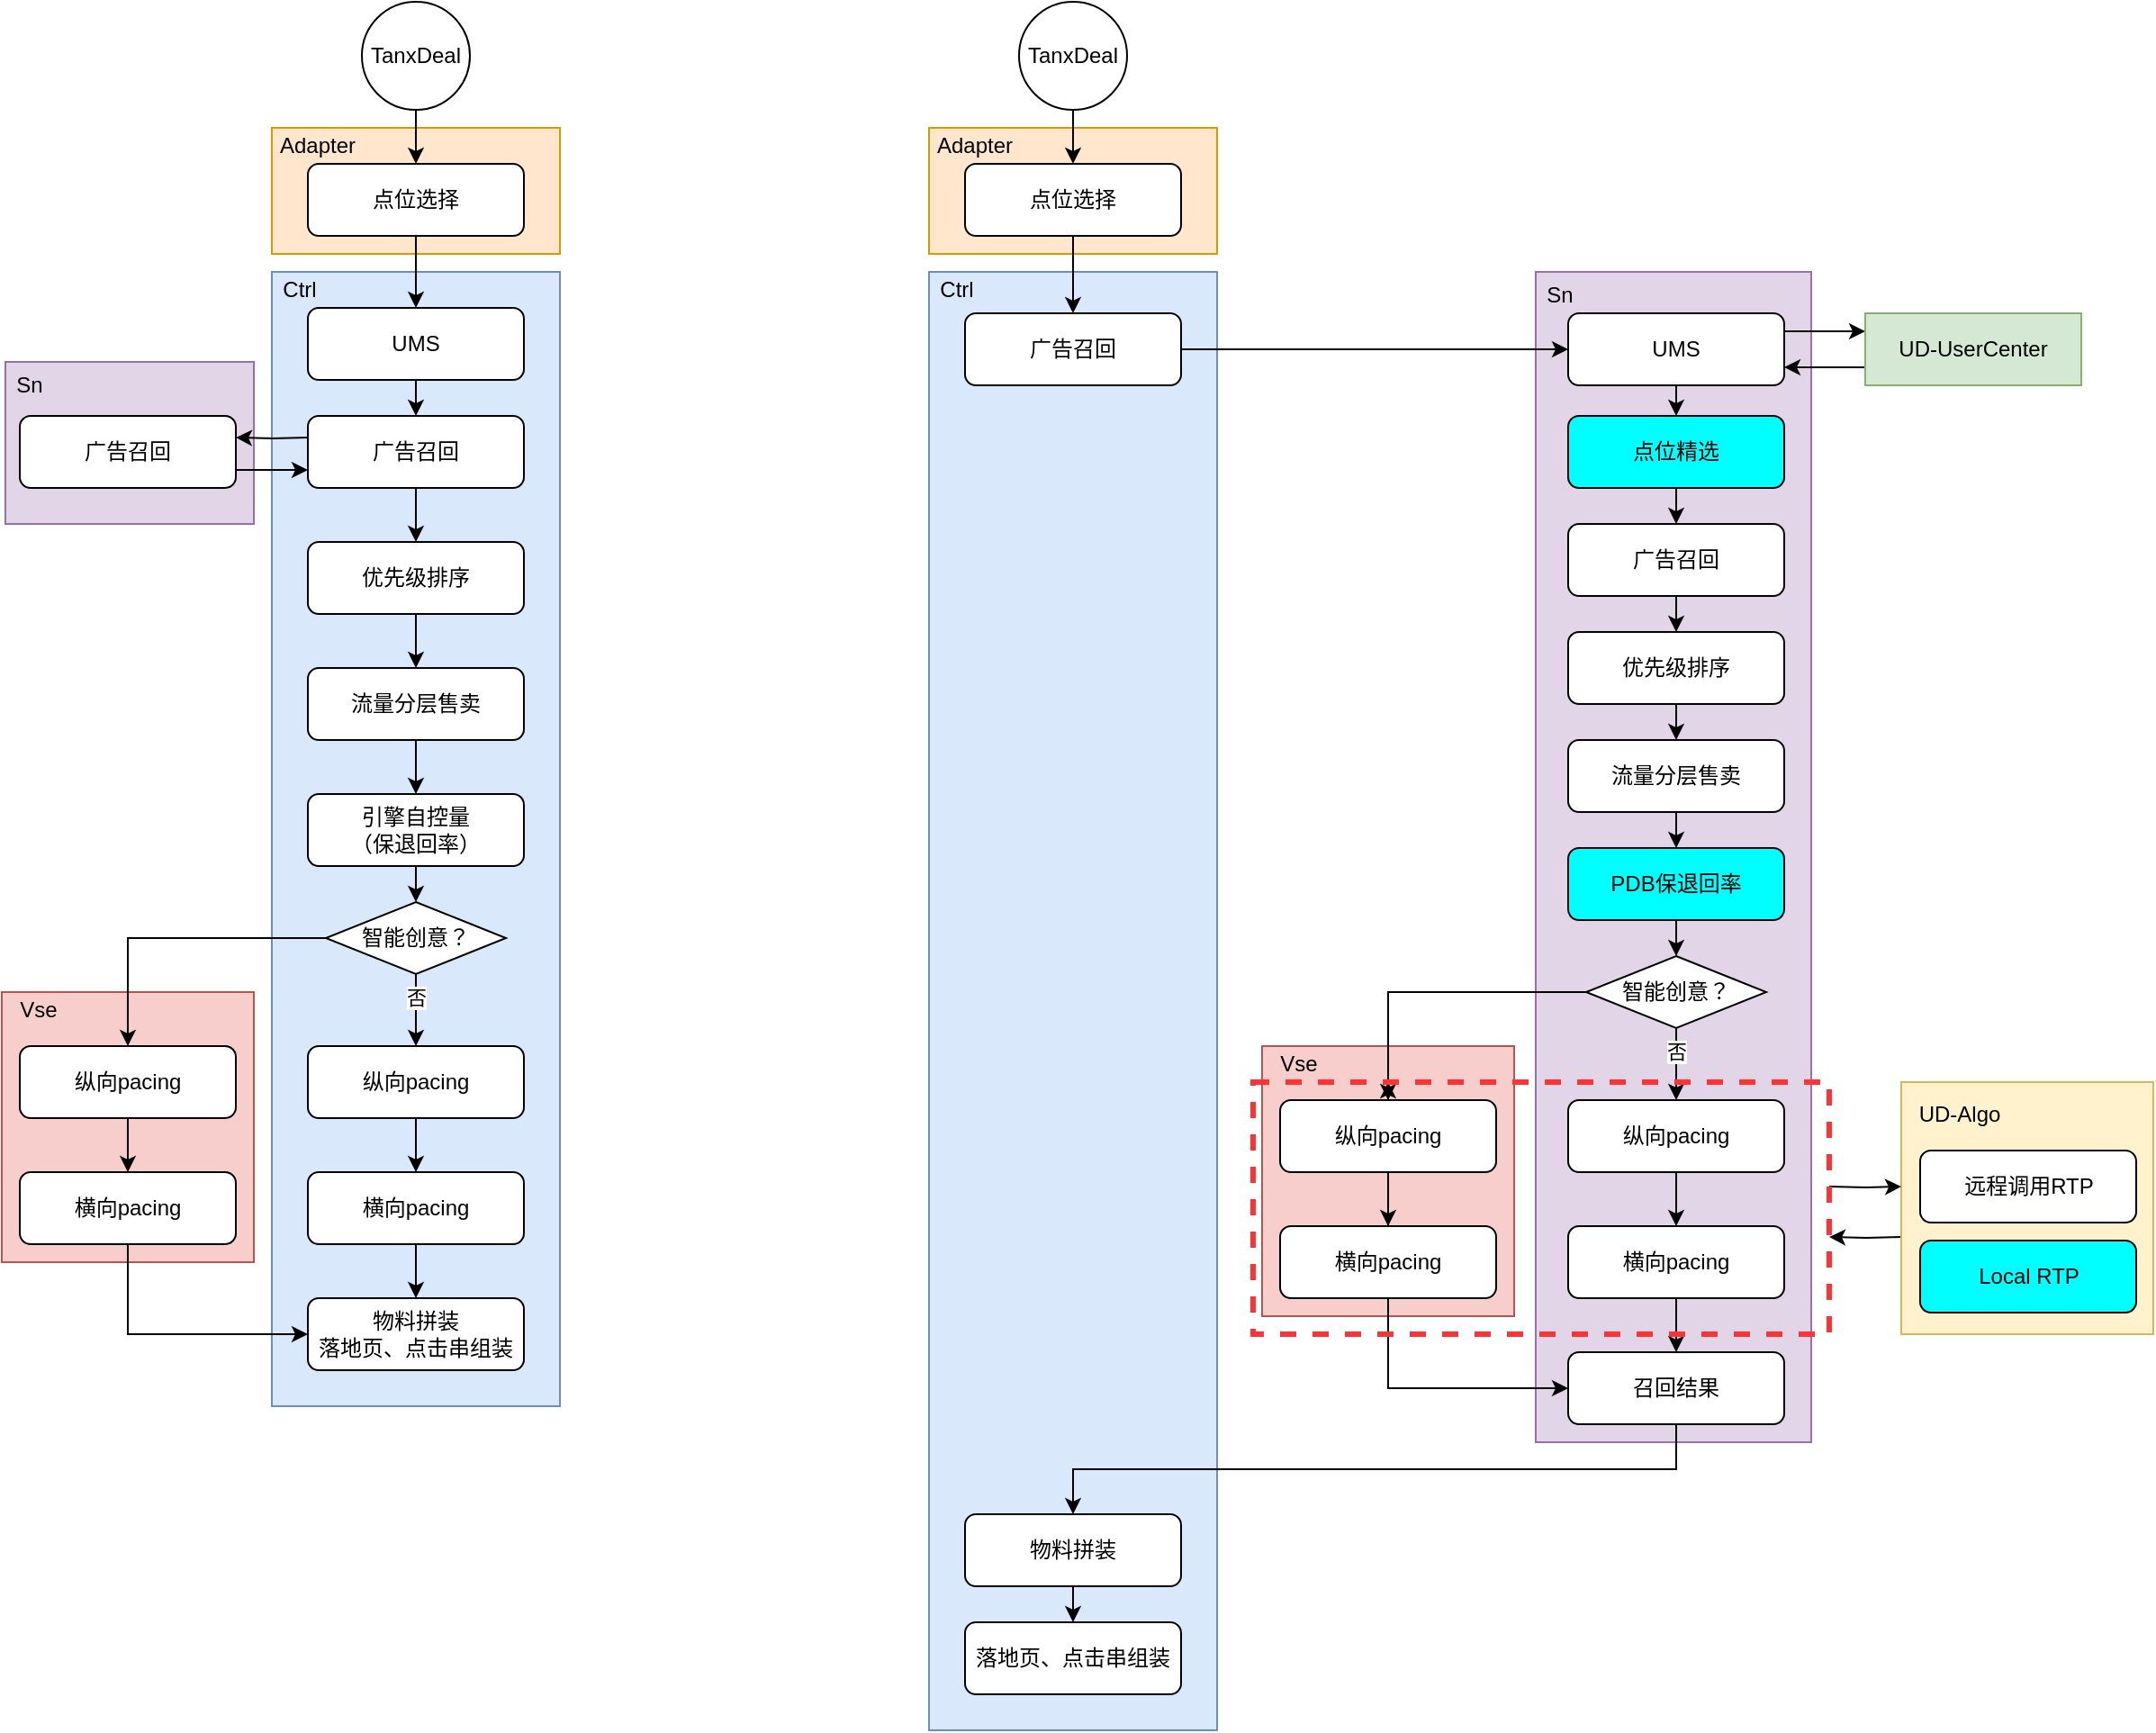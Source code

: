 <mxfile version="14.9.8" type="github">
  <diagram id="C5RBs43oDa-KdzZeNtuy" name="Page-1">
    <mxGraphModel dx="2196" dy="1938" grid="1" gridSize="10" guides="1" tooltips="1" connect="1" arrows="1" fold="1" page="1" pageScale="1" pageWidth="827" pageHeight="1169" math="0" shadow="0">
      <root>
        <mxCell id="WIyWlLk6GJQsqaUBKTNV-0" />
        <mxCell id="WIyWlLk6GJQsqaUBKTNV-1" parent="WIyWlLk6GJQsqaUBKTNV-0" />
        <mxCell id="tNXuFwaImXzpJUykY29l-38" value="" style="rounded=0;whiteSpace=wrap;html=1;fillColor=#e1d5e7;strokeColor=#9673a6;" parent="WIyWlLk6GJQsqaUBKTNV-1" vertex="1">
          <mxGeometry x="-8" y="190" width="138" height="90" as="geometry" />
        </mxCell>
        <mxCell id="tNXuFwaImXzpJUykY29l-27" value="" style="rounded=0;whiteSpace=wrap;html=1;fillColor=#f8cecc;strokeColor=#b85450;" parent="WIyWlLk6GJQsqaUBKTNV-1" vertex="1">
          <mxGeometry x="-10" y="540" width="140" height="150" as="geometry" />
        </mxCell>
        <mxCell id="tNXuFwaImXzpJUykY29l-17" value="" style="rounded=0;whiteSpace=wrap;html=1;fontStyle=1;fillColor=#dae8fc;strokeColor=#6c8ebf;" parent="WIyWlLk6GJQsqaUBKTNV-1" vertex="1">
          <mxGeometry x="140" y="140" width="160" height="630" as="geometry" />
        </mxCell>
        <mxCell id="tNXuFwaImXzpJUykY29l-15" value="" style="rounded=0;whiteSpace=wrap;html=1;fillColor=#ffe6cc;strokeColor=#d79b00;" parent="WIyWlLk6GJQsqaUBKTNV-1" vertex="1">
          <mxGeometry x="140" y="60" width="160" height="70" as="geometry" />
        </mxCell>
        <mxCell id="tNXuFwaImXzpJUykY29l-3" style="edgeStyle=orthogonalEdgeStyle;rounded=0;orthogonalLoop=1;jettySize=auto;html=1;exitX=0.5;exitY=1;exitDx=0;exitDy=0;entryX=0.5;entryY=0;entryDx=0;entryDy=0;" parent="WIyWlLk6GJQsqaUBKTNV-1" source="WIyWlLk6GJQsqaUBKTNV-3" target="tNXuFwaImXzpJUykY29l-0" edge="1">
          <mxGeometry relative="1" as="geometry" />
        </mxCell>
        <mxCell id="WIyWlLk6GJQsqaUBKTNV-3" value="点位选择" style="rounded=1;whiteSpace=wrap;html=1;fontSize=12;glass=0;strokeWidth=1;shadow=0;" parent="WIyWlLk6GJQsqaUBKTNV-1" vertex="1">
          <mxGeometry x="160" y="80" width="120" height="40" as="geometry" />
        </mxCell>
        <mxCell id="tNXuFwaImXzpJUykY29l-6" style="edgeStyle=orthogonalEdgeStyle;rounded=0;orthogonalLoop=1;jettySize=auto;html=1;exitX=0.5;exitY=1;exitDx=0;exitDy=0;entryX=0.5;entryY=0;entryDx=0;entryDy=0;" parent="WIyWlLk6GJQsqaUBKTNV-1" source="WIyWlLk6GJQsqaUBKTNV-11" target="tNXuFwaImXzpJUykY29l-5" edge="1">
          <mxGeometry relative="1" as="geometry" />
        </mxCell>
        <mxCell id="tNXuFwaImXzpJUykY29l-41" style="edgeStyle=orthogonalEdgeStyle;rounded=0;orthogonalLoop=1;jettySize=auto;html=1;exitX=0;exitY=0.5;exitDx=0;exitDy=0;entryX=1;entryY=0.5;entryDx=0;entryDy=0;" parent="WIyWlLk6GJQsqaUBKTNV-1" edge="1">
          <mxGeometry relative="1" as="geometry">
            <mxPoint x="160" y="232" as="sourcePoint" />
            <mxPoint x="120" y="232" as="targetPoint" />
          </mxGeometry>
        </mxCell>
        <mxCell id="WIyWlLk6GJQsqaUBKTNV-11" value="广告召回" style="rounded=1;whiteSpace=wrap;html=1;fontSize=12;glass=0;strokeWidth=1;shadow=0;" parent="WIyWlLk6GJQsqaUBKTNV-1" vertex="1">
          <mxGeometry x="160" y="220" width="120" height="40" as="geometry" />
        </mxCell>
        <mxCell id="tNXuFwaImXzpJUykY29l-4" style="edgeStyle=orthogonalEdgeStyle;rounded=0;orthogonalLoop=1;jettySize=auto;html=1;exitX=0.5;exitY=1;exitDx=0;exitDy=0;entryX=0.5;entryY=0;entryDx=0;entryDy=0;" parent="WIyWlLk6GJQsqaUBKTNV-1" source="tNXuFwaImXzpJUykY29l-0" target="WIyWlLk6GJQsqaUBKTNV-11" edge="1">
          <mxGeometry relative="1" as="geometry" />
        </mxCell>
        <mxCell id="tNXuFwaImXzpJUykY29l-0" value="UMS" style="rounded=1;whiteSpace=wrap;html=1;fontSize=12;glass=0;strokeWidth=1;shadow=0;" parent="WIyWlLk6GJQsqaUBKTNV-1" vertex="1">
          <mxGeometry x="160" y="160" width="120" height="40" as="geometry" />
        </mxCell>
        <mxCell id="tNXuFwaImXzpJUykY29l-2" style="edgeStyle=orthogonalEdgeStyle;rounded=0;orthogonalLoop=1;jettySize=auto;html=1;exitX=0.5;exitY=1;exitDx=0;exitDy=0;entryX=0.5;entryY=0;entryDx=0;entryDy=0;" parent="WIyWlLk6GJQsqaUBKTNV-1" source="tNXuFwaImXzpJUykY29l-1" target="WIyWlLk6GJQsqaUBKTNV-3" edge="1">
          <mxGeometry relative="1" as="geometry" />
        </mxCell>
        <mxCell id="tNXuFwaImXzpJUykY29l-1" value="TanxDeal" style="ellipse;whiteSpace=wrap;html=1;aspect=fixed;" parent="WIyWlLk6GJQsqaUBKTNV-1" vertex="1">
          <mxGeometry x="190" y="-10" width="60" height="60" as="geometry" />
        </mxCell>
        <mxCell id="tNXuFwaImXzpJUykY29l-8" style="edgeStyle=orthogonalEdgeStyle;rounded=0;orthogonalLoop=1;jettySize=auto;html=1;exitX=0.5;exitY=1;exitDx=0;exitDy=0;entryX=0.5;entryY=0;entryDx=0;entryDy=0;" parent="WIyWlLk6GJQsqaUBKTNV-1" source="tNXuFwaImXzpJUykY29l-5" target="tNXuFwaImXzpJUykY29l-7" edge="1">
          <mxGeometry relative="1" as="geometry" />
        </mxCell>
        <mxCell id="tNXuFwaImXzpJUykY29l-5" value="优先级排序" style="rounded=1;whiteSpace=wrap;html=1;fontSize=12;glass=0;strokeWidth=1;shadow=0;" parent="WIyWlLk6GJQsqaUBKTNV-1" vertex="1">
          <mxGeometry x="160" y="290" width="120" height="40" as="geometry" />
        </mxCell>
        <mxCell id="tNXuFwaImXzpJUykY29l-10" style="edgeStyle=orthogonalEdgeStyle;rounded=0;orthogonalLoop=1;jettySize=auto;html=1;exitX=0.5;exitY=1;exitDx=0;exitDy=0;entryX=0.5;entryY=0;entryDx=0;entryDy=0;" parent="WIyWlLk6GJQsqaUBKTNV-1" source="tNXuFwaImXzpJUykY29l-7" target="tNXuFwaImXzpJUykY29l-9" edge="1">
          <mxGeometry relative="1" as="geometry" />
        </mxCell>
        <mxCell id="tNXuFwaImXzpJUykY29l-7" value="流量分层售卖" style="rounded=1;whiteSpace=wrap;html=1;fontSize=12;glass=0;strokeWidth=1;shadow=0;" parent="WIyWlLk6GJQsqaUBKTNV-1" vertex="1">
          <mxGeometry x="160" y="360" width="120" height="40" as="geometry" />
        </mxCell>
        <mxCell id="tNXuFwaImXzpJUykY29l-22" style="edgeStyle=orthogonalEdgeStyle;rounded=0;orthogonalLoop=1;jettySize=auto;html=1;exitX=0.5;exitY=1;exitDx=0;exitDy=0;entryX=0.5;entryY=0;entryDx=0;entryDy=0;" parent="WIyWlLk6GJQsqaUBKTNV-1" source="tNXuFwaImXzpJUykY29l-9" target="tNXuFwaImXzpJUykY29l-20" edge="1">
          <mxGeometry relative="1" as="geometry" />
        </mxCell>
        <mxCell id="tNXuFwaImXzpJUykY29l-9" value="引擎自控量&lt;br&gt;（保退回率）" style="rounded=1;whiteSpace=wrap;html=1;fontSize=12;glass=0;strokeWidth=1;shadow=0;" parent="WIyWlLk6GJQsqaUBKTNV-1" vertex="1">
          <mxGeometry x="160" y="430" width="120" height="40" as="geometry" />
        </mxCell>
        <mxCell id="tNXuFwaImXzpJUykY29l-14" style="edgeStyle=orthogonalEdgeStyle;rounded=0;orthogonalLoop=1;jettySize=auto;html=1;exitX=0.5;exitY=1;exitDx=0;exitDy=0;entryX=0.5;entryY=0;entryDx=0;entryDy=0;" parent="WIyWlLk6GJQsqaUBKTNV-1" source="tNXuFwaImXzpJUykY29l-11" target="tNXuFwaImXzpJUykY29l-13" edge="1">
          <mxGeometry relative="1" as="geometry" />
        </mxCell>
        <mxCell id="tNXuFwaImXzpJUykY29l-11" value="纵向pacing" style="rounded=1;whiteSpace=wrap;html=1;fontSize=12;glass=0;strokeWidth=1;shadow=0;" parent="WIyWlLk6GJQsqaUBKTNV-1" vertex="1">
          <mxGeometry x="160" y="570" width="120" height="40" as="geometry" />
        </mxCell>
        <mxCell id="tNXuFwaImXzpJUykY29l-36" style="edgeStyle=orthogonalEdgeStyle;rounded=0;orthogonalLoop=1;jettySize=auto;html=1;exitX=0.5;exitY=1;exitDx=0;exitDy=0;entryX=0.5;entryY=0;entryDx=0;entryDy=0;" parent="WIyWlLk6GJQsqaUBKTNV-1" source="tNXuFwaImXzpJUykY29l-13" target="tNXuFwaImXzpJUykY29l-34" edge="1">
          <mxGeometry relative="1" as="geometry" />
        </mxCell>
        <mxCell id="tNXuFwaImXzpJUykY29l-13" value="横向pacing" style="rounded=1;whiteSpace=wrap;html=1;fontSize=12;glass=0;strokeWidth=1;shadow=0;" parent="WIyWlLk6GJQsqaUBKTNV-1" vertex="1">
          <mxGeometry x="160" y="640" width="120" height="40" as="geometry" />
        </mxCell>
        <mxCell id="tNXuFwaImXzpJUykY29l-23" style="edgeStyle=orthogonalEdgeStyle;rounded=0;orthogonalLoop=1;jettySize=auto;html=1;exitX=0.5;exitY=1;exitDx=0;exitDy=0;entryX=0.5;entryY=0;entryDx=0;entryDy=0;" parent="WIyWlLk6GJQsqaUBKTNV-1" source="tNXuFwaImXzpJUykY29l-20" target="tNXuFwaImXzpJUykY29l-11" edge="1">
          <mxGeometry relative="1" as="geometry" />
        </mxCell>
        <mxCell id="tNXuFwaImXzpJUykY29l-24" value="否" style="edgeLabel;html=1;align=center;verticalAlign=middle;resizable=0;points=[];" parent="tNXuFwaImXzpJUykY29l-23" vertex="1" connectable="0">
          <mxGeometry x="-0.35" y="-4" relative="1" as="geometry">
            <mxPoint x="4" as="offset" />
          </mxGeometry>
        </mxCell>
        <mxCell id="tNXuFwaImXzpJUykY29l-28" style="edgeStyle=orthogonalEdgeStyle;rounded=0;orthogonalLoop=1;jettySize=auto;html=1;exitX=0;exitY=0.5;exitDx=0;exitDy=0;entryX=0.5;entryY=0;entryDx=0;entryDy=0;" parent="WIyWlLk6GJQsqaUBKTNV-1" source="tNXuFwaImXzpJUykY29l-20" target="tNXuFwaImXzpJUykY29l-26" edge="1">
          <mxGeometry relative="1" as="geometry" />
        </mxCell>
        <mxCell id="tNXuFwaImXzpJUykY29l-20" value="智能创意？" style="rhombus;whiteSpace=wrap;html=1;" parent="WIyWlLk6GJQsqaUBKTNV-1" vertex="1">
          <mxGeometry x="170" y="490" width="100" height="40" as="geometry" />
        </mxCell>
        <mxCell id="tNXuFwaImXzpJUykY29l-37" style="edgeStyle=orthogonalEdgeStyle;rounded=0;orthogonalLoop=1;jettySize=auto;html=1;exitX=0.5;exitY=1;exitDx=0;exitDy=0;entryX=0;entryY=0.5;entryDx=0;entryDy=0;" parent="WIyWlLk6GJQsqaUBKTNV-1" source="tNXuFwaImXzpJUykY29l-25" target="tNXuFwaImXzpJUykY29l-34" edge="1">
          <mxGeometry relative="1" as="geometry" />
        </mxCell>
        <mxCell id="tNXuFwaImXzpJUykY29l-25" value="横向pacing" style="rounded=1;whiteSpace=wrap;html=1;fontSize=12;glass=0;strokeWidth=1;shadow=0;" parent="WIyWlLk6GJQsqaUBKTNV-1" vertex="1">
          <mxGeometry y="640" width="120" height="40" as="geometry" />
        </mxCell>
        <mxCell id="tNXuFwaImXzpJUykY29l-29" style="edgeStyle=orthogonalEdgeStyle;rounded=0;orthogonalLoop=1;jettySize=auto;html=1;exitX=0.5;exitY=1;exitDx=0;exitDy=0;entryX=0.5;entryY=0;entryDx=0;entryDy=0;" parent="WIyWlLk6GJQsqaUBKTNV-1" source="tNXuFwaImXzpJUykY29l-26" target="tNXuFwaImXzpJUykY29l-25" edge="1">
          <mxGeometry relative="1" as="geometry" />
        </mxCell>
        <mxCell id="tNXuFwaImXzpJUykY29l-26" value="纵向pacing" style="rounded=1;whiteSpace=wrap;html=1;fontSize=12;glass=0;strokeWidth=1;shadow=0;" parent="WIyWlLk6GJQsqaUBKTNV-1" vertex="1">
          <mxGeometry y="570" width="120" height="40" as="geometry" />
        </mxCell>
        <mxCell id="tNXuFwaImXzpJUykY29l-30" value="Ctrl" style="text;html=1;resizable=0;autosize=1;align=center;verticalAlign=middle;points=[];fillColor=none;strokeColor=none;rounded=0;" parent="WIyWlLk6GJQsqaUBKTNV-1" vertex="1">
          <mxGeometry x="140" y="140" width="30" height="20" as="geometry" />
        </mxCell>
        <mxCell id="tNXuFwaImXzpJUykY29l-31" value="Vse" style="text;html=1;resizable=0;autosize=1;align=center;verticalAlign=middle;points=[];fillColor=none;strokeColor=none;rounded=0;" parent="WIyWlLk6GJQsqaUBKTNV-1" vertex="1">
          <mxGeometry x="-10" y="540" width="40" height="20" as="geometry" />
        </mxCell>
        <mxCell id="tNXuFwaImXzpJUykY29l-32" value="Adapter" style="text;html=1;resizable=0;autosize=1;align=center;verticalAlign=middle;points=[];fillColor=none;strokeColor=none;rounded=0;" parent="WIyWlLk6GJQsqaUBKTNV-1" vertex="1">
          <mxGeometry x="135" y="60" width="60" height="20" as="geometry" />
        </mxCell>
        <mxCell id="tNXuFwaImXzpJUykY29l-34" value="物料拼装&lt;br&gt;落地页、点击串组装" style="rounded=1;whiteSpace=wrap;html=1;fontSize=12;glass=0;strokeWidth=1;shadow=0;" parent="WIyWlLk6GJQsqaUBKTNV-1" vertex="1">
          <mxGeometry x="160" y="710" width="120" height="40" as="geometry" />
        </mxCell>
        <mxCell id="tNXuFwaImXzpJUykY29l-39" value="Sn" style="text;html=1;resizable=0;autosize=1;align=center;verticalAlign=middle;points=[];fillColor=none;strokeColor=none;rounded=0;" parent="WIyWlLk6GJQsqaUBKTNV-1" vertex="1">
          <mxGeometry x="-10" y="193" width="30" height="20" as="geometry" />
        </mxCell>
        <mxCell id="tNXuFwaImXzpJUykY29l-42" style="edgeStyle=orthogonalEdgeStyle;rounded=0;orthogonalLoop=1;jettySize=auto;html=1;exitX=1;exitY=0.75;exitDx=0;exitDy=0;entryX=0;entryY=0.75;entryDx=0;entryDy=0;" parent="WIyWlLk6GJQsqaUBKTNV-1" source="tNXuFwaImXzpJUykY29l-40" target="WIyWlLk6GJQsqaUBKTNV-11" edge="1">
          <mxGeometry relative="1" as="geometry" />
        </mxCell>
        <mxCell id="tNXuFwaImXzpJUykY29l-40" value="广告召回" style="rounded=1;whiteSpace=wrap;html=1;fontSize=12;glass=0;strokeWidth=1;shadow=0;" parent="WIyWlLk6GJQsqaUBKTNV-1" vertex="1">
          <mxGeometry y="220" width="120" height="40" as="geometry" />
        </mxCell>
        <mxCell id="tNXuFwaImXzpJUykY29l-43" value="" style="rounded=0;whiteSpace=wrap;html=1;fillColor=#e1d5e7;strokeColor=#9673a6;" parent="WIyWlLk6GJQsqaUBKTNV-1" vertex="1">
          <mxGeometry x="842" y="140" width="153" height="650" as="geometry" />
        </mxCell>
        <mxCell id="tNXuFwaImXzpJUykY29l-45" value="" style="rounded=0;whiteSpace=wrap;html=1;fontStyle=1;fillColor=#dae8fc;strokeColor=#6c8ebf;" parent="WIyWlLk6GJQsqaUBKTNV-1" vertex="1">
          <mxGeometry x="505" y="140" width="160" height="810" as="geometry" />
        </mxCell>
        <mxCell id="tNXuFwaImXzpJUykY29l-46" value="" style="rounded=0;whiteSpace=wrap;html=1;fillColor=#ffe6cc;strokeColor=#d79b00;" parent="WIyWlLk6GJQsqaUBKTNV-1" vertex="1">
          <mxGeometry x="505" y="60" width="160" height="70" as="geometry" />
        </mxCell>
        <mxCell id="tNXuFwaImXzpJUykY29l-99" style="edgeStyle=orthogonalEdgeStyle;rounded=0;orthogonalLoop=1;jettySize=auto;html=1;exitX=0.5;exitY=1;exitDx=0;exitDy=0;" parent="WIyWlLk6GJQsqaUBKTNV-1" source="tNXuFwaImXzpJUykY29l-48" target="tNXuFwaImXzpJUykY29l-51" edge="1">
          <mxGeometry relative="1" as="geometry" />
        </mxCell>
        <mxCell id="tNXuFwaImXzpJUykY29l-48" value="点位选择" style="rounded=1;whiteSpace=wrap;html=1;fontSize=12;glass=0;strokeWidth=1;shadow=0;" parent="WIyWlLk6GJQsqaUBKTNV-1" vertex="1">
          <mxGeometry x="525" y="80" width="120" height="40" as="geometry" />
        </mxCell>
        <mxCell id="tNXuFwaImXzpJUykY29l-128" style="edgeStyle=orthogonalEdgeStyle;rounded=0;orthogonalLoop=1;jettySize=auto;html=1;exitX=1;exitY=0.5;exitDx=0;exitDy=0;entryX=0;entryY=0.5;entryDx=0;entryDy=0;" parent="WIyWlLk6GJQsqaUBKTNV-1" source="tNXuFwaImXzpJUykY29l-51" target="tNXuFwaImXzpJUykY29l-53" edge="1">
          <mxGeometry relative="1" as="geometry" />
        </mxCell>
        <mxCell id="tNXuFwaImXzpJUykY29l-51" value="广告召回" style="rounded=1;whiteSpace=wrap;html=1;fontSize=12;glass=0;strokeWidth=1;shadow=0;" parent="WIyWlLk6GJQsqaUBKTNV-1" vertex="1">
          <mxGeometry x="525" y="163" width="120" height="40" as="geometry" />
        </mxCell>
        <mxCell id="tNXuFwaImXzpJUykY29l-119" style="edgeStyle=orthogonalEdgeStyle;rounded=0;orthogonalLoop=1;jettySize=auto;html=1;exitX=0.5;exitY=1;exitDx=0;exitDy=0;entryX=0.5;entryY=0;entryDx=0;entryDy=0;" parent="WIyWlLk6GJQsqaUBKTNV-1" source="tNXuFwaImXzpJUykY29l-53" target="tNXuFwaImXzpJUykY29l-118" edge="1">
          <mxGeometry relative="1" as="geometry" />
        </mxCell>
        <mxCell id="tNXuFwaImXzpJUykY29l-131" style="edgeStyle=orthogonalEdgeStyle;rounded=0;orthogonalLoop=1;jettySize=auto;html=1;exitX=1;exitY=0.25;exitDx=0;exitDy=0;entryX=0;entryY=0.25;entryDx=0;entryDy=0;" parent="WIyWlLk6GJQsqaUBKTNV-1" source="tNXuFwaImXzpJUykY29l-53" target="tNXuFwaImXzpJUykY29l-130" edge="1">
          <mxGeometry relative="1" as="geometry" />
        </mxCell>
        <mxCell id="tNXuFwaImXzpJUykY29l-53" value="UMS" style="rounded=1;whiteSpace=wrap;html=1;fontSize=12;glass=0;strokeWidth=1;shadow=0;" parent="WIyWlLk6GJQsqaUBKTNV-1" vertex="1">
          <mxGeometry x="860" y="163" width="120" height="40" as="geometry" />
        </mxCell>
        <mxCell id="tNXuFwaImXzpJUykY29l-54" style="edgeStyle=orthogonalEdgeStyle;rounded=0;orthogonalLoop=1;jettySize=auto;html=1;exitX=0.5;exitY=1;exitDx=0;exitDy=0;entryX=0.5;entryY=0;entryDx=0;entryDy=0;" parent="WIyWlLk6GJQsqaUBKTNV-1" source="tNXuFwaImXzpJUykY29l-55" target="tNXuFwaImXzpJUykY29l-48" edge="1">
          <mxGeometry relative="1" as="geometry" />
        </mxCell>
        <mxCell id="tNXuFwaImXzpJUykY29l-55" value="TanxDeal" style="ellipse;whiteSpace=wrap;html=1;aspect=fixed;" parent="WIyWlLk6GJQsqaUBKTNV-1" vertex="1">
          <mxGeometry x="555" y="-10" width="60" height="60" as="geometry" />
        </mxCell>
        <mxCell id="tNXuFwaImXzpJUykY29l-74" value="Ctrl" style="text;html=1;resizable=0;autosize=1;align=center;verticalAlign=middle;points=[];fillColor=none;strokeColor=none;rounded=0;" parent="WIyWlLk6GJQsqaUBKTNV-1" vertex="1">
          <mxGeometry x="505" y="140" width="30" height="20" as="geometry" />
        </mxCell>
        <mxCell id="tNXuFwaImXzpJUykY29l-76" value="Adapter" style="text;html=1;resizable=0;autosize=1;align=center;verticalAlign=middle;points=[];fillColor=none;strokeColor=none;rounded=0;" parent="WIyWlLk6GJQsqaUBKTNV-1" vertex="1">
          <mxGeometry x="500" y="60" width="60" height="20" as="geometry" />
        </mxCell>
        <mxCell id="tNXuFwaImXzpJUykY29l-127" style="edgeStyle=orthogonalEdgeStyle;rounded=0;orthogonalLoop=1;jettySize=auto;html=1;exitX=0.5;exitY=1;exitDx=0;exitDy=0;entryX=0.5;entryY=0;entryDx=0;entryDy=0;" parent="WIyWlLk6GJQsqaUBKTNV-1" source="tNXuFwaImXzpJUykY29l-77" target="tNXuFwaImXzpJUykY29l-126" edge="1">
          <mxGeometry relative="1" as="geometry" />
        </mxCell>
        <mxCell id="tNXuFwaImXzpJUykY29l-77" value="物料拼装" style="rounded=1;whiteSpace=wrap;html=1;fontSize=12;glass=0;strokeWidth=1;shadow=0;" parent="WIyWlLk6GJQsqaUBKTNV-1" vertex="1">
          <mxGeometry x="525" y="830" width="120" height="40" as="geometry" />
        </mxCell>
        <mxCell id="tNXuFwaImXzpJUykY29l-78" value="Sn" style="text;html=1;resizable=0;autosize=1;align=center;verticalAlign=middle;points=[];fillColor=none;strokeColor=none;rounded=0;" parent="WIyWlLk6GJQsqaUBKTNV-1" vertex="1">
          <mxGeometry x="840" y="143" width="30" height="20" as="geometry" />
        </mxCell>
        <mxCell id="tNXuFwaImXzpJUykY29l-121" style="edgeStyle=orthogonalEdgeStyle;rounded=0;orthogonalLoop=1;jettySize=auto;html=1;exitX=0.5;exitY=1;exitDx=0;exitDy=0;entryX=0.5;entryY=0;entryDx=0;entryDy=0;" parent="WIyWlLk6GJQsqaUBKTNV-1" source="tNXuFwaImXzpJUykY29l-80" target="tNXuFwaImXzpJUykY29l-83" edge="1">
          <mxGeometry relative="1" as="geometry" />
        </mxCell>
        <mxCell id="tNXuFwaImXzpJUykY29l-80" value="广告召回" style="rounded=1;whiteSpace=wrap;html=1;fontSize=12;glass=0;strokeWidth=1;shadow=0;" parent="WIyWlLk6GJQsqaUBKTNV-1" vertex="1">
          <mxGeometry x="860" y="280" width="120" height="40" as="geometry" />
        </mxCell>
        <mxCell id="tNXuFwaImXzpJUykY29l-81" value="" style="rounded=0;whiteSpace=wrap;html=1;fillColor=#f8cecc;strokeColor=#b85450;" parent="WIyWlLk6GJQsqaUBKTNV-1" vertex="1">
          <mxGeometry x="690" y="570" width="140" height="150" as="geometry" />
        </mxCell>
        <mxCell id="tNXuFwaImXzpJUykY29l-82" style="edgeStyle=orthogonalEdgeStyle;rounded=0;orthogonalLoop=1;jettySize=auto;html=1;exitX=0.5;exitY=1;exitDx=0;exitDy=0;entryX=0.5;entryY=0;entryDx=0;entryDy=0;" parent="WIyWlLk6GJQsqaUBKTNV-1" source="tNXuFwaImXzpJUykY29l-83" target="tNXuFwaImXzpJUykY29l-85" edge="1">
          <mxGeometry relative="1" as="geometry" />
        </mxCell>
        <mxCell id="tNXuFwaImXzpJUykY29l-83" value="优先级排序" style="rounded=1;whiteSpace=wrap;html=1;fontSize=12;glass=0;strokeWidth=1;shadow=0;" parent="WIyWlLk6GJQsqaUBKTNV-1" vertex="1">
          <mxGeometry x="860" y="340" width="120" height="40" as="geometry" />
        </mxCell>
        <mxCell id="tNXuFwaImXzpJUykY29l-84" style="edgeStyle=orthogonalEdgeStyle;rounded=0;orthogonalLoop=1;jettySize=auto;html=1;exitX=0.5;exitY=1;exitDx=0;exitDy=0;entryX=0.5;entryY=0;entryDx=0;entryDy=0;" parent="WIyWlLk6GJQsqaUBKTNV-1" source="tNXuFwaImXzpJUykY29l-85" target="tNXuFwaImXzpJUykY29l-87" edge="1">
          <mxGeometry relative="1" as="geometry" />
        </mxCell>
        <mxCell id="tNXuFwaImXzpJUykY29l-85" value="流量分层售卖" style="rounded=1;whiteSpace=wrap;html=1;fontSize=12;glass=0;strokeWidth=1;shadow=0;" parent="WIyWlLk6GJQsqaUBKTNV-1" vertex="1">
          <mxGeometry x="860" y="400" width="120" height="40" as="geometry" />
        </mxCell>
        <mxCell id="tNXuFwaImXzpJUykY29l-86" style="edgeStyle=orthogonalEdgeStyle;rounded=0;orthogonalLoop=1;jettySize=auto;html=1;exitX=0.5;exitY=1;exitDx=0;exitDy=0;entryX=0.5;entryY=0;entryDx=0;entryDy=0;" parent="WIyWlLk6GJQsqaUBKTNV-1" source="tNXuFwaImXzpJUykY29l-87" target="tNXuFwaImXzpJUykY29l-94" edge="1">
          <mxGeometry relative="1" as="geometry" />
        </mxCell>
        <mxCell id="tNXuFwaImXzpJUykY29l-87" value="PDB保退回率" style="rounded=1;whiteSpace=wrap;html=1;fontSize=12;glass=0;strokeWidth=1;shadow=0;fillColor=#00FFFF;" parent="WIyWlLk6GJQsqaUBKTNV-1" vertex="1">
          <mxGeometry x="860" y="460" width="120" height="40" as="geometry" />
        </mxCell>
        <mxCell id="tNXuFwaImXzpJUykY29l-88" style="edgeStyle=orthogonalEdgeStyle;rounded=0;orthogonalLoop=1;jettySize=auto;html=1;exitX=0.5;exitY=1;exitDx=0;exitDy=0;entryX=0.5;entryY=0;entryDx=0;entryDy=0;" parent="WIyWlLk6GJQsqaUBKTNV-1" source="tNXuFwaImXzpJUykY29l-89" target="tNXuFwaImXzpJUykY29l-90" edge="1">
          <mxGeometry relative="1" as="geometry" />
        </mxCell>
        <mxCell id="tNXuFwaImXzpJUykY29l-89" value="纵向pacing" style="rounded=1;whiteSpace=wrap;html=1;fontSize=12;glass=0;strokeWidth=1;shadow=0;" parent="WIyWlLk6GJQsqaUBKTNV-1" vertex="1">
          <mxGeometry x="860" y="600" width="120" height="40" as="geometry" />
        </mxCell>
        <mxCell id="tNXuFwaImXzpJUykY29l-124" style="edgeStyle=orthogonalEdgeStyle;rounded=0;orthogonalLoop=1;jettySize=auto;html=1;exitX=0.5;exitY=1;exitDx=0;exitDy=0;entryX=0.5;entryY=0;entryDx=0;entryDy=0;" parent="WIyWlLk6GJQsqaUBKTNV-1" source="tNXuFwaImXzpJUykY29l-90" target="tNXuFwaImXzpJUykY29l-122" edge="1">
          <mxGeometry relative="1" as="geometry" />
        </mxCell>
        <mxCell id="tNXuFwaImXzpJUykY29l-90" value="横向pacing" style="rounded=1;whiteSpace=wrap;html=1;fontSize=12;glass=0;strokeWidth=1;shadow=0;" parent="WIyWlLk6GJQsqaUBKTNV-1" vertex="1">
          <mxGeometry x="860" y="670" width="120" height="40" as="geometry" />
        </mxCell>
        <mxCell id="tNXuFwaImXzpJUykY29l-91" style="edgeStyle=orthogonalEdgeStyle;rounded=0;orthogonalLoop=1;jettySize=auto;html=1;exitX=0.5;exitY=1;exitDx=0;exitDy=0;entryX=0.5;entryY=0;entryDx=0;entryDy=0;" parent="WIyWlLk6GJQsqaUBKTNV-1" source="tNXuFwaImXzpJUykY29l-94" target="tNXuFwaImXzpJUykY29l-89" edge="1">
          <mxGeometry relative="1" as="geometry" />
        </mxCell>
        <mxCell id="tNXuFwaImXzpJUykY29l-92" value="否" style="edgeLabel;html=1;align=center;verticalAlign=middle;resizable=0;points=[];" parent="tNXuFwaImXzpJUykY29l-91" vertex="1" connectable="0">
          <mxGeometry x="-0.35" y="-4" relative="1" as="geometry">
            <mxPoint x="4" as="offset" />
          </mxGeometry>
        </mxCell>
        <mxCell id="tNXuFwaImXzpJUykY29l-93" style="edgeStyle=orthogonalEdgeStyle;rounded=0;orthogonalLoop=1;jettySize=auto;html=1;exitX=0;exitY=0.5;exitDx=0;exitDy=0;entryX=0.5;entryY=0;entryDx=0;entryDy=0;" parent="WIyWlLk6GJQsqaUBKTNV-1" source="tNXuFwaImXzpJUykY29l-94" target="tNXuFwaImXzpJUykY29l-97" edge="1">
          <mxGeometry relative="1" as="geometry" />
        </mxCell>
        <mxCell id="tNXuFwaImXzpJUykY29l-94" value="智能创意？" style="rhombus;whiteSpace=wrap;html=1;" parent="WIyWlLk6GJQsqaUBKTNV-1" vertex="1">
          <mxGeometry x="870" y="520" width="100" height="40" as="geometry" />
        </mxCell>
        <mxCell id="tNXuFwaImXzpJUykY29l-123" style="edgeStyle=orthogonalEdgeStyle;rounded=0;orthogonalLoop=1;jettySize=auto;html=1;exitX=0.5;exitY=1;exitDx=0;exitDy=0;entryX=0;entryY=0.5;entryDx=0;entryDy=0;" parent="WIyWlLk6GJQsqaUBKTNV-1" source="tNXuFwaImXzpJUykY29l-95" target="tNXuFwaImXzpJUykY29l-122" edge="1">
          <mxGeometry relative="1" as="geometry" />
        </mxCell>
        <mxCell id="tNXuFwaImXzpJUykY29l-137" value="" style="edgeStyle=orthogonalEdgeStyle;rounded=0;orthogonalLoop=1;jettySize=auto;html=1;" parent="WIyWlLk6GJQsqaUBKTNV-1" source="tNXuFwaImXzpJUykY29l-95" edge="1">
          <mxGeometry relative="1" as="geometry">
            <mxPoint x="760" y="590" as="targetPoint" />
          </mxGeometry>
        </mxCell>
        <mxCell id="tNXuFwaImXzpJUykY29l-95" value="横向pacing" style="rounded=1;whiteSpace=wrap;html=1;fontSize=12;glass=0;strokeWidth=1;shadow=0;" parent="WIyWlLk6GJQsqaUBKTNV-1" vertex="1">
          <mxGeometry x="700" y="670" width="120" height="40" as="geometry" />
        </mxCell>
        <mxCell id="tNXuFwaImXzpJUykY29l-96" style="edgeStyle=orthogonalEdgeStyle;rounded=0;orthogonalLoop=1;jettySize=auto;html=1;exitX=0.5;exitY=1;exitDx=0;exitDy=0;entryX=0.5;entryY=0;entryDx=0;entryDy=0;" parent="WIyWlLk6GJQsqaUBKTNV-1" source="tNXuFwaImXzpJUykY29l-97" target="tNXuFwaImXzpJUykY29l-95" edge="1">
          <mxGeometry relative="1" as="geometry" />
        </mxCell>
        <mxCell id="tNXuFwaImXzpJUykY29l-97" value="纵向pacing" style="rounded=1;whiteSpace=wrap;html=1;fontSize=12;glass=0;strokeWidth=1;shadow=0;" parent="WIyWlLk6GJQsqaUBKTNV-1" vertex="1">
          <mxGeometry x="700" y="600" width="120" height="40" as="geometry" />
        </mxCell>
        <mxCell id="tNXuFwaImXzpJUykY29l-98" value="Vse" style="text;html=1;resizable=0;autosize=1;align=center;verticalAlign=middle;points=[];fillColor=none;strokeColor=none;rounded=0;" parent="WIyWlLk6GJQsqaUBKTNV-1" vertex="1">
          <mxGeometry x="690" y="570" width="40" height="20" as="geometry" />
        </mxCell>
        <mxCell id="tNXuFwaImXzpJUykY29l-120" style="edgeStyle=orthogonalEdgeStyle;rounded=0;orthogonalLoop=1;jettySize=auto;html=1;exitX=0.5;exitY=1;exitDx=0;exitDy=0;entryX=0.5;entryY=0;entryDx=0;entryDy=0;" parent="WIyWlLk6GJQsqaUBKTNV-1" source="tNXuFwaImXzpJUykY29l-118" target="tNXuFwaImXzpJUykY29l-80" edge="1">
          <mxGeometry relative="1" as="geometry" />
        </mxCell>
        <mxCell id="tNXuFwaImXzpJUykY29l-118" value="点位精选" style="rounded=1;whiteSpace=wrap;html=1;fontSize=12;glass=0;strokeWidth=1;shadow=0;fillColor=#00FFFF;" parent="WIyWlLk6GJQsqaUBKTNV-1" vertex="1">
          <mxGeometry x="860" y="220" width="120" height="40" as="geometry" />
        </mxCell>
        <mxCell id="tNXuFwaImXzpJUykY29l-125" style="edgeStyle=orthogonalEdgeStyle;rounded=0;orthogonalLoop=1;jettySize=auto;html=1;exitX=0.5;exitY=1;exitDx=0;exitDy=0;entryX=0.5;entryY=0;entryDx=0;entryDy=0;" parent="WIyWlLk6GJQsqaUBKTNV-1" source="tNXuFwaImXzpJUykY29l-122" target="tNXuFwaImXzpJUykY29l-77" edge="1">
          <mxGeometry relative="1" as="geometry" />
        </mxCell>
        <mxCell id="tNXuFwaImXzpJUykY29l-122" value="召回结果" style="rounded=1;whiteSpace=wrap;html=1;fontSize=12;glass=0;strokeWidth=1;shadow=0;" parent="WIyWlLk6GJQsqaUBKTNV-1" vertex="1">
          <mxGeometry x="860" y="740" width="120" height="40" as="geometry" />
        </mxCell>
        <mxCell id="tNXuFwaImXzpJUykY29l-126" value="落地页、点击串组装" style="rounded=1;whiteSpace=wrap;html=1;fontSize=12;glass=0;strokeWidth=1;shadow=0;" parent="WIyWlLk6GJQsqaUBKTNV-1" vertex="1">
          <mxGeometry x="525" y="890" width="120" height="40" as="geometry" />
        </mxCell>
        <mxCell id="tNXuFwaImXzpJUykY29l-132" style="edgeStyle=orthogonalEdgeStyle;rounded=0;orthogonalLoop=1;jettySize=auto;html=1;exitX=0;exitY=0.75;exitDx=0;exitDy=0;entryX=1;entryY=0.75;entryDx=0;entryDy=0;" parent="WIyWlLk6GJQsqaUBKTNV-1" source="tNXuFwaImXzpJUykY29l-130" target="tNXuFwaImXzpJUykY29l-53" edge="1">
          <mxGeometry relative="1" as="geometry" />
        </mxCell>
        <mxCell id="tNXuFwaImXzpJUykY29l-130" value="UD-UserCenter" style="rounded=0;whiteSpace=wrap;html=1;fontSize=12;glass=0;strokeWidth=1;shadow=0;fillColor=#d5e8d4;strokeColor=#82b366;" parent="WIyWlLk6GJQsqaUBKTNV-1" vertex="1">
          <mxGeometry x="1025" y="163" width="120" height="40" as="geometry" />
        </mxCell>
        <mxCell id="tNXuFwaImXzpJUykY29l-150" style="edgeStyle=orthogonalEdgeStyle;rounded=0;orthogonalLoop=1;jettySize=auto;html=1;exitX=0;exitY=0.5;exitDx=0;exitDy=0;entryX=1;entryY=0.5;entryDx=0;entryDy=0;" parent="WIyWlLk6GJQsqaUBKTNV-1" edge="1">
          <mxGeometry relative="1" as="geometry">
            <mxPoint x="1045" y="676" as="sourcePoint" />
            <mxPoint x="1005" y="676" as="targetPoint" />
          </mxGeometry>
        </mxCell>
        <mxCell id="tNXuFwaImXzpJUykY29l-138" value="" style="rounded=0;whiteSpace=wrap;html=1;fillColor=#fff2cc;strokeColor=#d6b656;" parent="WIyWlLk6GJQsqaUBKTNV-1" vertex="1">
          <mxGeometry x="1045" y="590" width="140" height="140" as="geometry" />
        </mxCell>
        <mxCell id="tNXuFwaImXzpJUykY29l-140" value="Local RTP" style="rounded=1;whiteSpace=wrap;html=1;fontSize=12;glass=0;strokeWidth=1;shadow=0;fillColor=#00FFFF;" parent="WIyWlLk6GJQsqaUBKTNV-1" vertex="1">
          <mxGeometry x="1055.5" y="678" width="120" height="40" as="geometry" />
        </mxCell>
        <mxCell id="tNXuFwaImXzpJUykY29l-142" value="远程调用RTP" style="rounded=1;whiteSpace=wrap;html=1;fontSize=12;glass=0;strokeWidth=1;shadow=0;" parent="WIyWlLk6GJQsqaUBKTNV-1" vertex="1">
          <mxGeometry x="1055.5" y="628" width="120" height="40" as="geometry" />
        </mxCell>
        <mxCell id="tNXuFwaImXzpJUykY29l-143" value="UD-Algo" style="text;html=1;resizable=0;autosize=1;align=center;verticalAlign=middle;points=[];fillColor=none;strokeColor=none;rounded=0;" parent="WIyWlLk6GJQsqaUBKTNV-1" vertex="1">
          <mxGeometry x="1046.5" y="598" width="60" height="20" as="geometry" />
        </mxCell>
        <mxCell id="tNXuFwaImXzpJUykY29l-146" style="edgeStyle=orthogonalEdgeStyle;rounded=0;orthogonalLoop=1;jettySize=auto;html=1;exitX=1;exitY=0.5;exitDx=0;exitDy=0;entryX=0;entryY=0.5;entryDx=0;entryDy=0;" parent="WIyWlLk6GJQsqaUBKTNV-1" edge="1">
          <mxGeometry relative="1" as="geometry">
            <mxPoint x="1005" y="648" as="sourcePoint" />
            <mxPoint x="1045" y="648" as="targetPoint" />
          </mxGeometry>
        </mxCell>
        <mxCell id="tNXuFwaImXzpJUykY29l-145" value="" style="rounded=0;whiteSpace=wrap;html=1;fontStyle=0;fillColor=none;dashed=1;strokeColor=#FF3333;strokeWidth=3;" parent="WIyWlLk6GJQsqaUBKTNV-1" vertex="1">
          <mxGeometry x="685" y="590" width="320" height="140" as="geometry" />
        </mxCell>
      </root>
    </mxGraphModel>
  </diagram>
</mxfile>
